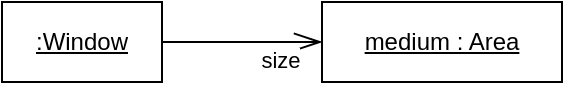 <mxfile version="21.6.5" type="device">
  <diagram name="Page-1" id="a58nmf0DHkEaADN_5qgN">
    <mxGraphModel dx="864" dy="495" grid="1" gridSize="10" guides="1" tooltips="1" connect="1" arrows="1" fold="1" page="1" pageScale="1" pageWidth="1169" pageHeight="827" math="0" shadow="0">
      <root>
        <mxCell id="0" />
        <mxCell id="1" parent="0" />
        <mxCell id="yRtZE0SuogPByFkDgGm0-3" style="edgeStyle=orthogonalEdgeStyle;rounded=0;orthogonalLoop=1;jettySize=auto;html=1;exitX=1;exitY=0.5;exitDx=0;exitDy=0;entryX=0;entryY=0.5;entryDx=0;entryDy=0;endArrow=openThin;endFill=0;endSize=12;" edge="1" parent="1" source="yRtZE0SuogPByFkDgGm0-1" target="yRtZE0SuogPByFkDgGm0-2">
          <mxGeometry relative="1" as="geometry" />
        </mxCell>
        <mxCell id="yRtZE0SuogPByFkDgGm0-4" value="size" style="edgeLabel;html=1;align=center;verticalAlign=middle;resizable=0;points=[];" vertex="1" connectable="0" parent="yRtZE0SuogPByFkDgGm0-3">
          <mxGeometry x="0.475" y="-1" relative="1" as="geometry">
            <mxPoint y="8" as="offset" />
          </mxGeometry>
        </mxCell>
        <mxCell id="yRtZE0SuogPByFkDgGm0-1" value="&lt;u&gt;:Window&lt;/u&gt;" style="fontStyle=0;html=1;whiteSpace=wrap;" vertex="1" parent="1">
          <mxGeometry width="80" height="40" as="geometry" />
        </mxCell>
        <mxCell id="yRtZE0SuogPByFkDgGm0-2" value="&lt;u&gt;medium : Area&lt;/u&gt;" style="fontStyle=0;html=1;whiteSpace=wrap;" vertex="1" parent="1">
          <mxGeometry x="160" width="120" height="40" as="geometry" />
        </mxCell>
      </root>
    </mxGraphModel>
  </diagram>
</mxfile>
